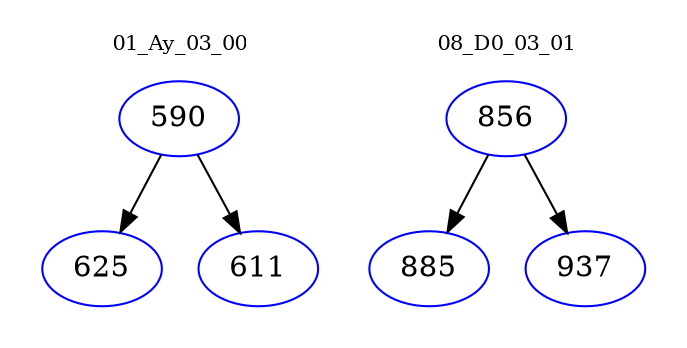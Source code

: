 digraph{
subgraph cluster_0 {
color = white
label = "01_Ay_03_00";
fontsize=10;
T0_590 [label="590", color="blue"]
T0_590 -> T0_625 [color="black"]
T0_625 [label="625", color="blue"]
T0_590 -> T0_611 [color="black"]
T0_611 [label="611", color="blue"]
}
subgraph cluster_1 {
color = white
label = "08_D0_03_01";
fontsize=10;
T1_856 [label="856", color="blue"]
T1_856 -> T1_885 [color="black"]
T1_885 [label="885", color="blue"]
T1_856 -> T1_937 [color="black"]
T1_937 [label="937", color="blue"]
}
}
